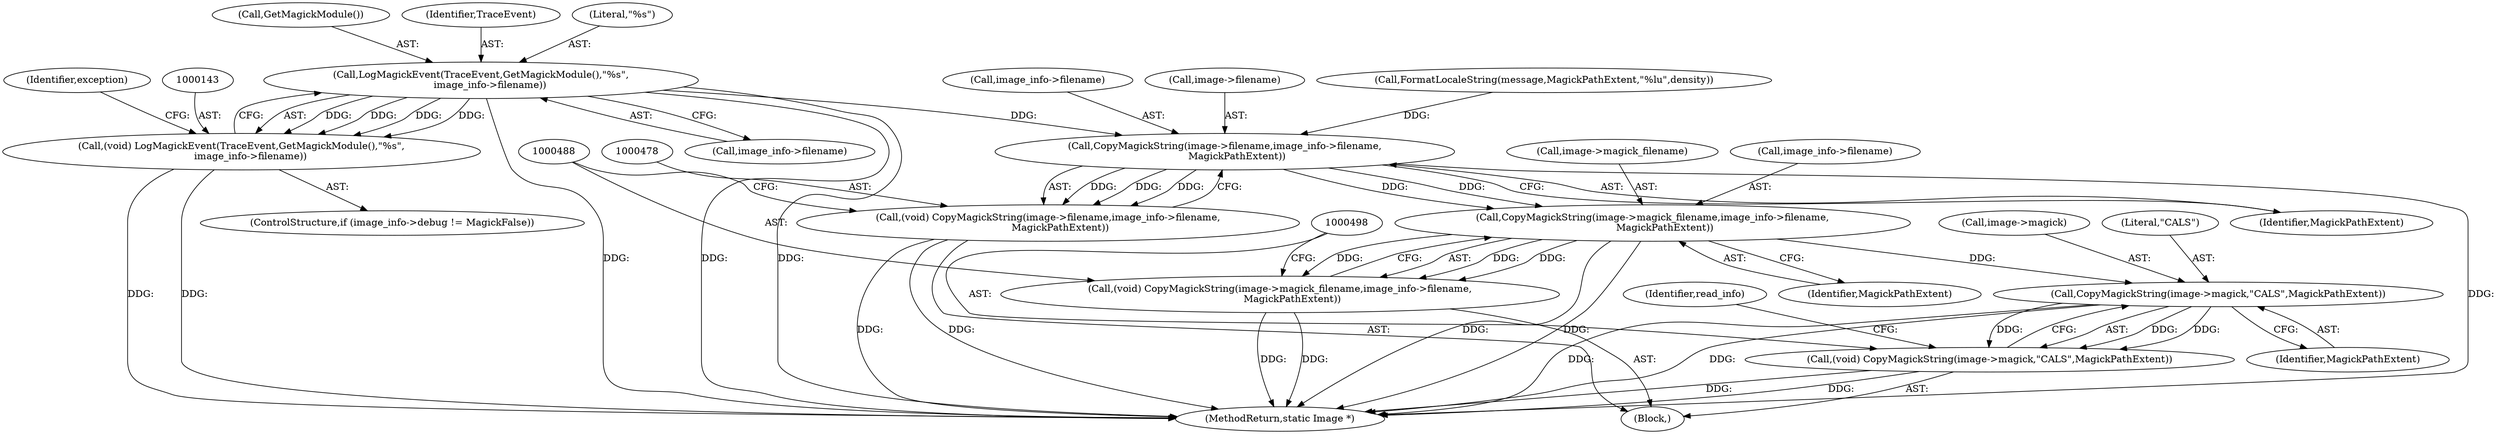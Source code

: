 digraph "0_ImageMagick_6b6bff054d569a77973f2140c0e86366e6168a6c@pointer" {
"1000144" [label="(Call,LogMagickEvent(TraceEvent,GetMagickModule(),\"%s\",\n      image_info->filename))"];
"1000142" [label="(Call,(void) LogMagickEvent(TraceEvent,GetMagickModule(),\"%s\",\n      image_info->filename))"];
"1000479" [label="(Call,CopyMagickString(image->filename,image_info->filename,\n        MagickPathExtent))"];
"1000477" [label="(Call,(void) CopyMagickString(image->filename,image_info->filename,\n        MagickPathExtent))"];
"1000489" [label="(Call,CopyMagickString(image->magick_filename,image_info->filename,\n        MagickPathExtent))"];
"1000487" [label="(Call,(void) CopyMagickString(image->magick_filename,image_info->filename,\n        MagickPathExtent))"];
"1000499" [label="(Call,CopyMagickString(image->magick,\"CALS\",MagickPathExtent))"];
"1000497" [label="(Call,(void) CopyMagickString(image->magick,\"CALS\",MagickPathExtent))"];
"1000500" [label="(Call,image->magick)"];
"1000496" [label="(Identifier,MagickPathExtent)"];
"1000487" [label="(Call,(void) CopyMagickString(image->magick_filename,image_info->filename,\n        MagickPathExtent))"];
"1000503" [label="(Literal,\"CALS\")"];
"1000148" [label="(Call,image_info->filename)"];
"1000479" [label="(Call,CopyMagickString(image->filename,image_info->filename,\n        MagickPathExtent))"];
"1000136" [label="(ControlStructure,if (image_info->debug != MagickFalse))"];
"1000146" [label="(Call,GetMagickModule())"];
"1000515" [label="(MethodReturn,static Image *)"];
"1000145" [label="(Identifier,TraceEvent)"];
"1000499" [label="(Call,CopyMagickString(image->magick,\"CALS\",MagickPathExtent))"];
"1000144" [label="(Call,LogMagickEvent(TraceEvent,GetMagickModule(),\"%s\",\n      image_info->filename))"];
"1000142" [label="(Call,(void) LogMagickEvent(TraceEvent,GetMagickModule(),\"%s\",\n      image_info->filename))"];
"1000483" [label="(Call,image_info->filename)"];
"1000497" [label="(Call,(void) CopyMagickString(image->magick,\"CALS\",MagickPathExtent))"];
"1000477" [label="(Call,(void) CopyMagickString(image->filename,image_info->filename,\n        MagickPathExtent))"];
"1000506" [label="(Identifier,read_info)"];
"1000486" [label="(Identifier,MagickPathExtent)"];
"1000476" [label="(Block,)"];
"1000147" [label="(Literal,\"%s\")"];
"1000489" [label="(Call,CopyMagickString(image->magick_filename,image_info->filename,\n        MagickPathExtent))"];
"1000153" [label="(Identifier,exception)"];
"1000480" [label="(Call,image->filename)"];
"1000504" [label="(Identifier,MagickPathExtent)"];
"1000490" [label="(Call,image->magick_filename)"];
"1000445" [label="(Call,FormatLocaleString(message,MagickPathExtent,\"%lu\",density))"];
"1000493" [label="(Call,image_info->filename)"];
"1000144" -> "1000142"  [label="AST: "];
"1000144" -> "1000148"  [label="CFG: "];
"1000145" -> "1000144"  [label="AST: "];
"1000146" -> "1000144"  [label="AST: "];
"1000147" -> "1000144"  [label="AST: "];
"1000148" -> "1000144"  [label="AST: "];
"1000142" -> "1000144"  [label="CFG: "];
"1000144" -> "1000515"  [label="DDG: "];
"1000144" -> "1000515"  [label="DDG: "];
"1000144" -> "1000515"  [label="DDG: "];
"1000144" -> "1000142"  [label="DDG: "];
"1000144" -> "1000142"  [label="DDG: "];
"1000144" -> "1000142"  [label="DDG: "];
"1000144" -> "1000142"  [label="DDG: "];
"1000144" -> "1000479"  [label="DDG: "];
"1000142" -> "1000136"  [label="AST: "];
"1000143" -> "1000142"  [label="AST: "];
"1000153" -> "1000142"  [label="CFG: "];
"1000142" -> "1000515"  [label="DDG: "];
"1000142" -> "1000515"  [label="DDG: "];
"1000479" -> "1000477"  [label="AST: "];
"1000479" -> "1000486"  [label="CFG: "];
"1000480" -> "1000479"  [label="AST: "];
"1000483" -> "1000479"  [label="AST: "];
"1000486" -> "1000479"  [label="AST: "];
"1000477" -> "1000479"  [label="CFG: "];
"1000479" -> "1000515"  [label="DDG: "];
"1000479" -> "1000477"  [label="DDG: "];
"1000479" -> "1000477"  [label="DDG: "];
"1000479" -> "1000477"  [label="DDG: "];
"1000445" -> "1000479"  [label="DDG: "];
"1000479" -> "1000489"  [label="DDG: "];
"1000479" -> "1000489"  [label="DDG: "];
"1000477" -> "1000476"  [label="AST: "];
"1000478" -> "1000477"  [label="AST: "];
"1000488" -> "1000477"  [label="CFG: "];
"1000477" -> "1000515"  [label="DDG: "];
"1000477" -> "1000515"  [label="DDG: "];
"1000489" -> "1000487"  [label="AST: "];
"1000489" -> "1000496"  [label="CFG: "];
"1000490" -> "1000489"  [label="AST: "];
"1000493" -> "1000489"  [label="AST: "];
"1000496" -> "1000489"  [label="AST: "];
"1000487" -> "1000489"  [label="CFG: "];
"1000489" -> "1000515"  [label="DDG: "];
"1000489" -> "1000515"  [label="DDG: "];
"1000489" -> "1000487"  [label="DDG: "];
"1000489" -> "1000487"  [label="DDG: "];
"1000489" -> "1000487"  [label="DDG: "];
"1000489" -> "1000499"  [label="DDG: "];
"1000487" -> "1000476"  [label="AST: "];
"1000488" -> "1000487"  [label="AST: "];
"1000498" -> "1000487"  [label="CFG: "];
"1000487" -> "1000515"  [label="DDG: "];
"1000487" -> "1000515"  [label="DDG: "];
"1000499" -> "1000497"  [label="AST: "];
"1000499" -> "1000504"  [label="CFG: "];
"1000500" -> "1000499"  [label="AST: "];
"1000503" -> "1000499"  [label="AST: "];
"1000504" -> "1000499"  [label="AST: "];
"1000497" -> "1000499"  [label="CFG: "];
"1000499" -> "1000515"  [label="DDG: "];
"1000499" -> "1000515"  [label="DDG: "];
"1000499" -> "1000497"  [label="DDG: "];
"1000499" -> "1000497"  [label="DDG: "];
"1000499" -> "1000497"  [label="DDG: "];
"1000497" -> "1000476"  [label="AST: "];
"1000498" -> "1000497"  [label="AST: "];
"1000506" -> "1000497"  [label="CFG: "];
"1000497" -> "1000515"  [label="DDG: "];
"1000497" -> "1000515"  [label="DDG: "];
}
